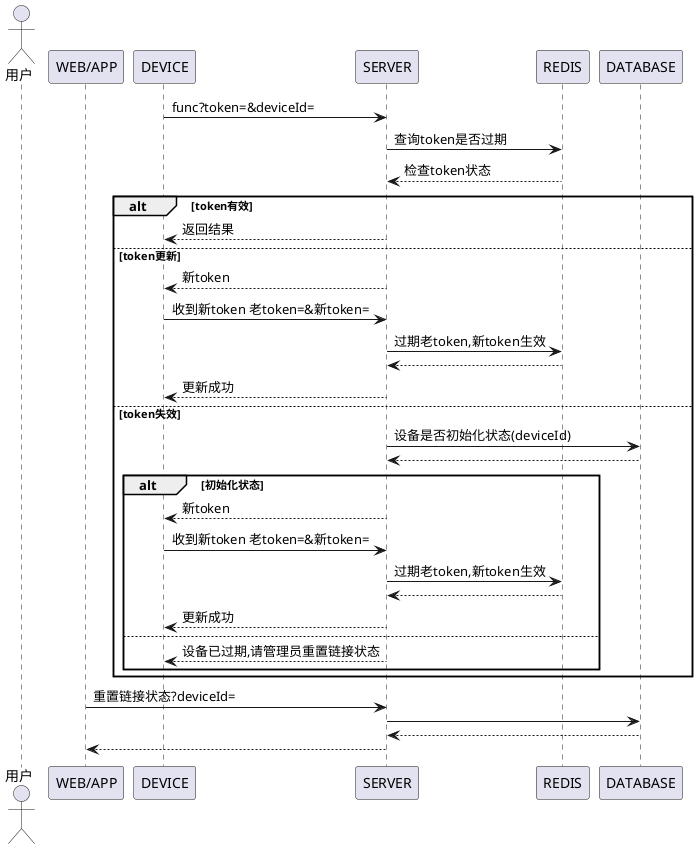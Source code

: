 @startuml
Actor "用户" as user
participant  "WEB/APP" as view order 50
participant  "DEVICE" as iot order 60
participant  "SERVER" as back order 100
participant  "REDIS" as redis order 150
participant  "DATABASE" as db order 200


iot->back: func?token=&deviceId=
back->redis: 查询token是否过期
redis-->back: 检查token状态
alt token有效
back-->iot: 返回结果
else token更新
back-->iot: 新token
iot->back: 收到新token 老token=&新token=
back->redis: 过期老token,新token生效
redis-->back
back-->iot: 更新成功
else token失效
back->db: 设备是否初始化状态(deviceId)
db-->back
alt 初始化状态
back-->iot: 新token
iot->back: 收到新token 老token=&新token=
back->redis: 过期老token,新token生效
redis-->back
back-->iot: 更新成功
else
back-->iot: 设备已过期,请管理员重置链接状态
end
end
view->back: 重置链接状态?deviceId=
back->db:
db-->back:
back-->view:

@enduml